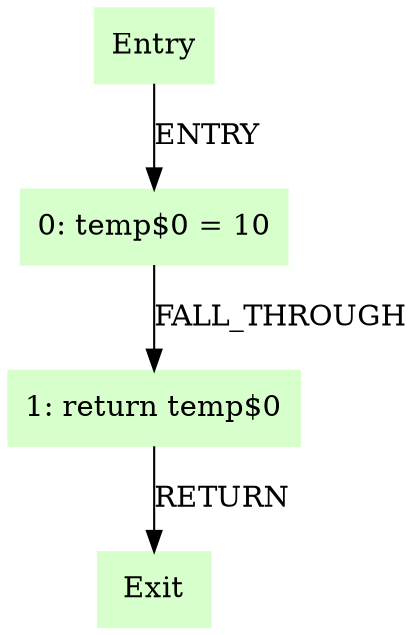 digraph G {
  node [shape=box,style=filled,color=".3 .2 1.0"];
  "Entry";
  "0: temp$0 = 10";
  "1: return temp$0";
  "Exit";
  "Entry" -> "0: temp$0 = 10" [label="ENTRY"];
  "0: temp$0 = 10" -> "1: return temp$0" [label="FALL_THROUGH"];
  "1: return temp$0" -> "Exit" [label="RETURN"];
}
